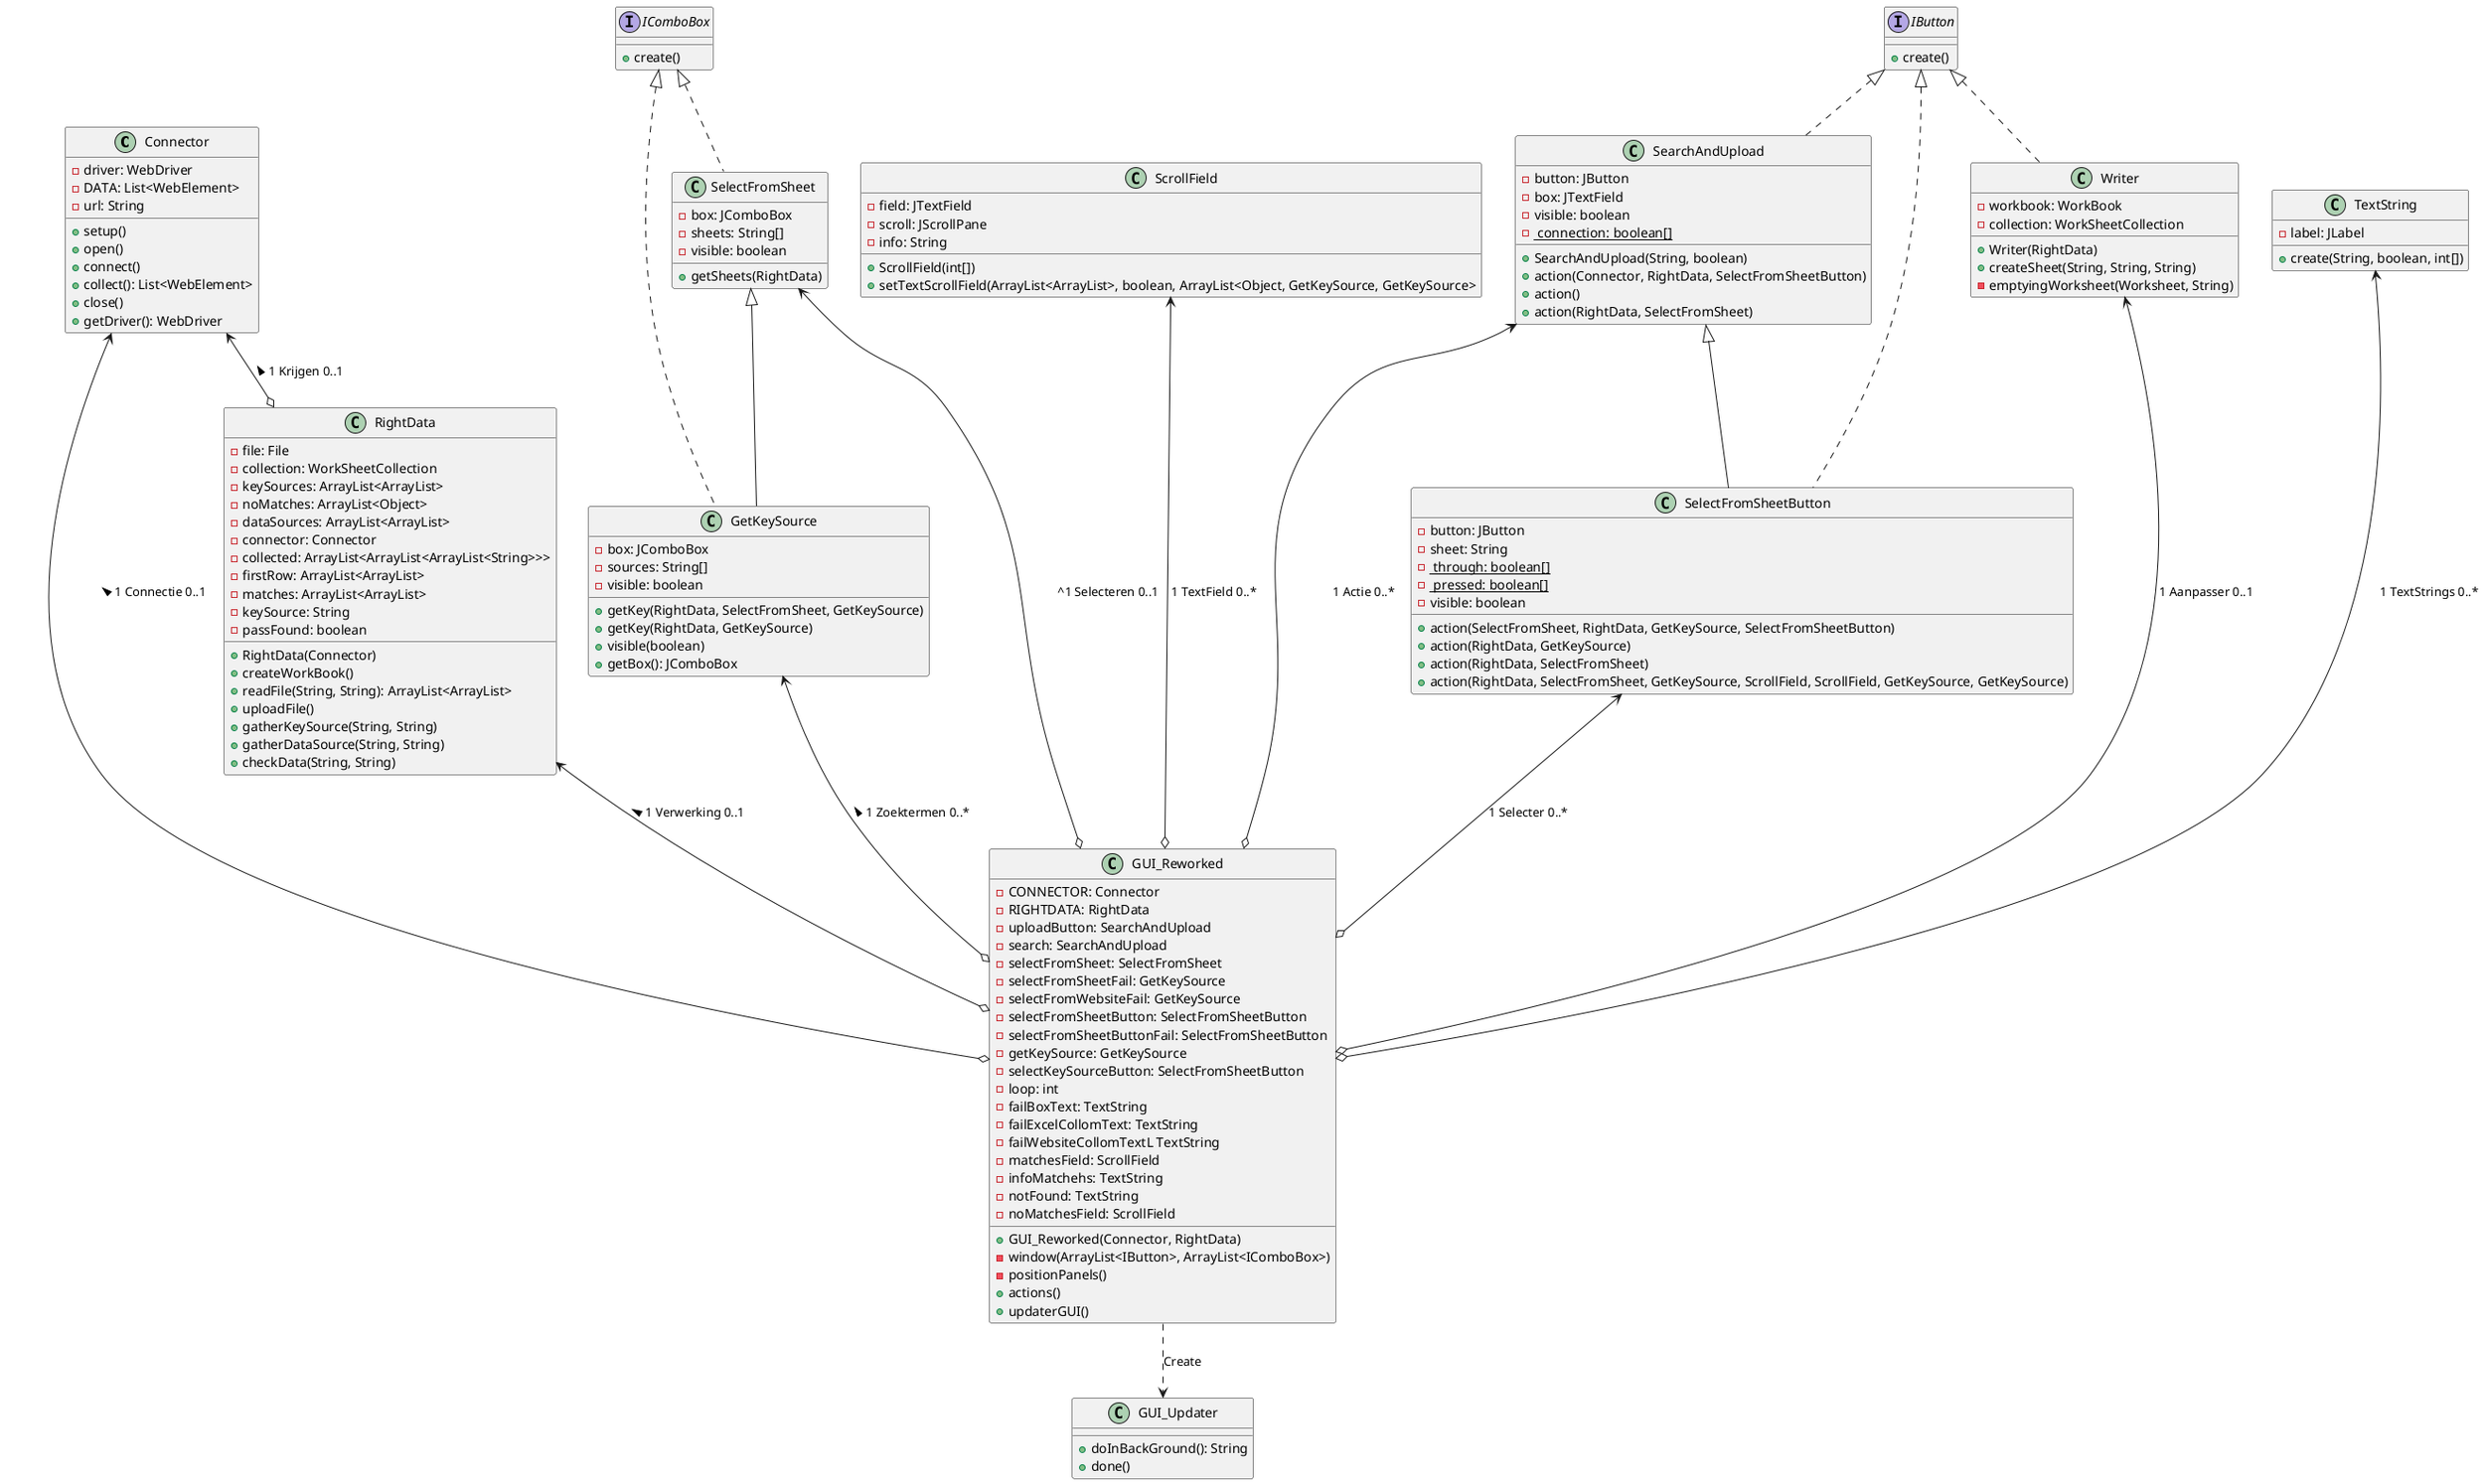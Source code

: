 @startuml
'skinparam linetype ortho
class Connector{
- driver: WebDriver
- DATA: List<WebElement>
- url: String

+ setup()
+ open()
+ connect()
+ collect(): List<WebElement>
+ close()
+ getDriver(): WebDriver
}

class GetKeySource{
- box: JComboBox
- sources: String[]
- visible: boolean

+ getKey(RightData, SelectFromSheet, GetKeySource)
+ getKey(RightData, GetKeySource)
+ visible(boolean)
+ getBox(): JComboBox
}

class GUI_Reworked{
- CONNECTOR: Connector
- RIGHTDATA: RightData
- uploadButton: SearchAndUpload
- search: SearchAndUpload
- selectFromSheet: SelectFromSheet
- selectFromSheetFail: GetKeySource
- selectFromWebsiteFail: GetKeySource
- selectFromSheetButton: SelectFromSheetButton
- selectFromSheetButtonFail: SelectFromSheetButton
- getKeySource: GetKeySource
- selectKeySourceButton: SelectFromSheetButton
- loop: int
- failBoxText: TextString
- failExcelCollomText: TextString
- failWebsiteCollomTextL TextString
- matchesField: ScrollField
- infoMatchehs: TextString
- notFound: TextString
- noMatchesField: ScrollField

+ GUI_Reworked(Connector, RightData)
- window(ArrayList<IButton>, ArrayList<IComboBox>)
- positionPanels()
+ actions()
+ updaterGUI()

}

class GUI_Updater{
+ doInBackGround(): String
+ done()
}

interface IButton{
+ create()
}

interface IComboBox{
+ create()
}

class RightData{
- file: File
- collection: WorkSheetCollection
- keySources: ArrayList<ArrayList>
- noMatches: ArrayList<Object>
- dataSources: ArrayList<ArrayList>
- connector: Connector
- collected: ArrayList<ArrayList<ArrayList<String>>>
- firstRow: ArrayList<ArrayList>
- matches: ArrayList<ArrayList>
- keySource: String
- passFound: boolean

+ RightData(Connector)
+ createWorkBook()
+ readFile(String, String): ArrayList<ArrayList>
+ uploadFile()
+ gatherKeySource(String, String)
+ gatherDataSource(String, String)
+ checkData(String, String)
}

class ScrollField{
- field: JTextField
- scroll: JScrollPane
- info: String

+ ScrollField(int[])
+ setTextScrollField(ArrayList<ArrayList>, boolean, ArrayList<Object, GetKeySource, GetKeySource>
}

class SearchAndUpload{
- button: JButton
- box: JTextField
- visible: boolean
- <u> connection: boolean[]

+ SearchAndUpload(String, boolean)
+ action(Connector, RightData, SelectFromSheetButton)
+ action()
+ action(RightData, SelectFromSheet)
}

class SelectFromSheet{
- box: JComboBox
- sheets: String[]
- visible: boolean

+ getSheets(RightData)

}

class SelectFromSheetButton{
- button: JButton
- sheet: String
- <u> through: boolean[]
- <u> pressed: boolean[]
- visible: boolean

+ action(SelectFromSheet, RightData, GetKeySource, SelectFromSheetButton)
+ action(RightData, GetKeySource)
+ action(RightData, SelectFromSheet)
+ action(RightData, SelectFromSheet, GetKeySource, ScrollField, ScrollField, GetKeySource, GetKeySource)
}

class TextString{
- label: JLabel

+ create(String, boolean, int[])
}

class Writer{
- workbook: WorkBook
- collection: WorkSheetCollection

+ Writer(RightData)
+ createSheet(String, String, String)
- emptyingWorksheet(Worksheet, String)
}

SelectFromSheet <|-- GetKeySource
IComboBox <|.. GetKeySource
GUI_Reworked ..> GUI_Updater: Create

RightData <--o GUI_Reworked:  < 1 Verwerking 0..1
Connector <--o GUI_Reworked:  < 1 Connectie 0..1
SearchAndUpload <--o GUI_Reworked: 1 Actie 0..*
SelectFromSheet <--o GUI_Reworked: ^1 Selecteren 0..1
GetKeySource <--o GUI_Reworked: < 1 Zoektermen 0..*
SelectFromSheetButton <--o GUI_Reworked: 1 Selecter 0..*
TextString <---o GUI_Reworked: 1 TextStrings 0..*
ScrollField <---o GUI_Reworked: 1 TextField 0..*
Writer <---o GUI_Reworked: 1 Aanpasser 0..1

Connector <--o RightData: < 1 Krijgen 0..1

IButton <|.. SearchAndUpload
IButton <|.. SelectFromSheetButton
IButton <|.. Writer

IComboBox <|.. SelectFromSheet

SearchAndUpload <|-- SelectFromSheetButton



@enduml
